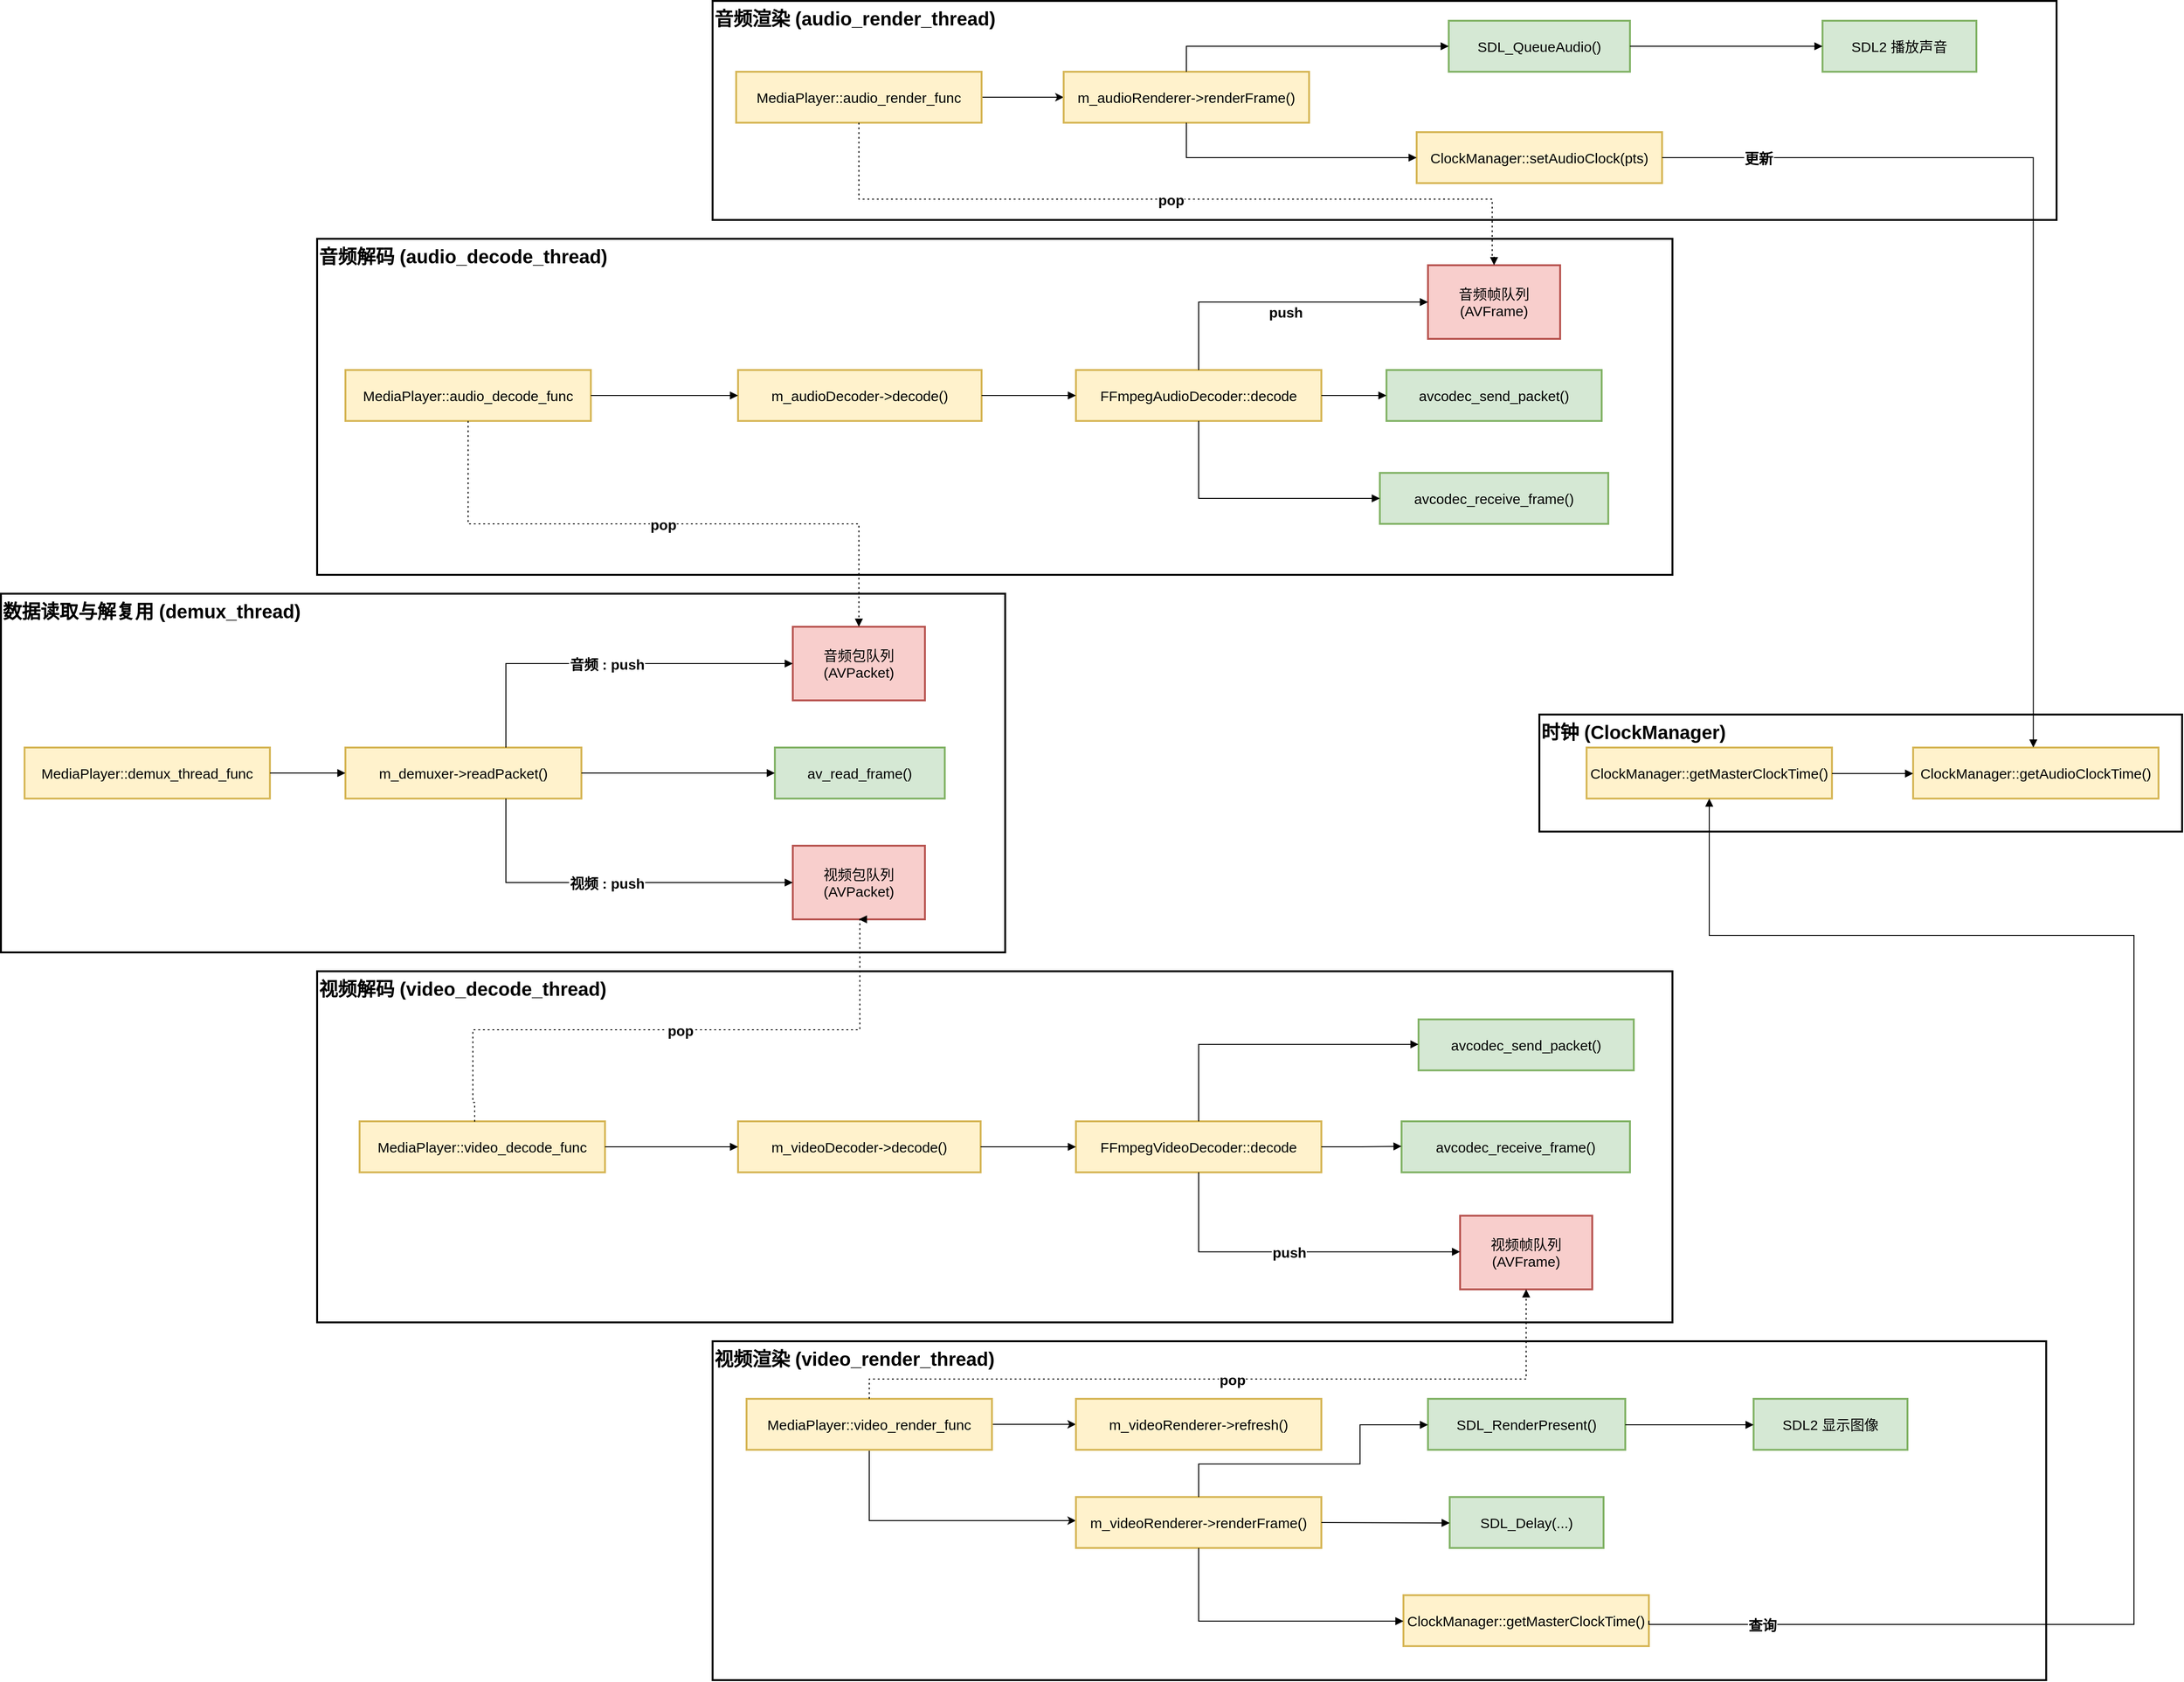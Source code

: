 <mxfile version="27.0.9">
  <diagram id="mOH2bGfiGYrDOPvBgQ04" name="第 1 页">
    <mxGraphModel dx="1938" dy="1400" grid="1" gridSize="10" guides="1" tooltips="1" connect="1" arrows="1" fold="1" page="1" pageScale="1" pageWidth="1654" pageHeight="1169" math="0" shadow="0">
      <root>
        <mxCell id="0" />
        <mxCell id="1" parent="0" />
        <mxCell id="Y9FA6-j31RlSqvjg9tpd-69" value="时钟 (ClockManager)" style="whiteSpace=wrap;strokeWidth=2;fontStyle=1;align=left;verticalAlign=top;fontSize=20;" parent="1" vertex="1">
          <mxGeometry x="1780" y="906" width="681" height="124" as="geometry" />
        </mxCell>
        <mxCell id="Y9FA6-j31RlSqvjg9tpd-70" value="音频渲染 (audio_render_thread)" style="whiteSpace=wrap;strokeWidth=2;fontStyle=1;align=left;verticalAlign=top;fontSize=20;" parent="1" vertex="1">
          <mxGeometry x="904" y="150" width="1424" height="232" as="geometry" />
        </mxCell>
        <mxCell id="Y9FA6-j31RlSqvjg9tpd-71" value="视频渲染 (video_render_thread)" style="whiteSpace=wrap;strokeWidth=2;fontStyle=1;align=left;verticalAlign=top;fontSize=20;" parent="1" vertex="1">
          <mxGeometry x="904" y="1570" width="1413" height="359" as="geometry" />
        </mxCell>
        <mxCell id="Y9FA6-j31RlSqvjg9tpd-72" value="音频解码 (audio_decode_thread)" style="whiteSpace=wrap;strokeWidth=2;align=left;verticalAlign=top;fontStyle=1;fontSize=20;" parent="1" vertex="1">
          <mxGeometry x="485" y="402" width="1436" height="356" as="geometry" />
        </mxCell>
        <mxCell id="Y9FA6-j31RlSqvjg9tpd-73" value="视频解码 (video_decode_thread)" style="whiteSpace=wrap;strokeWidth=2;fontStyle=1;align=left;verticalAlign=top;fontSize=20;" parent="1" vertex="1">
          <mxGeometry x="485" y="1178" width="1436" height="372" as="geometry" />
        </mxCell>
        <mxCell id="Y9FA6-j31RlSqvjg9tpd-74" value="数据读取与解复用  (demux_thread)" style="whiteSpace=wrap;strokeWidth=2;align=left;verticalAlign=top;fontStyle=1;fontSize=20;" parent="1" vertex="1">
          <mxGeometry x="150" y="778" width="1064" height="380" as="geometry" />
        </mxCell>
        <mxCell id="Y9FA6-j31RlSqvjg9tpd-75" value="MediaPlayer::demux_thread_func" style="whiteSpace=wrap;strokeWidth=2;fontSize=15;fillColor=#fff2cc;strokeColor=#d6b656;" parent="1" vertex="1">
          <mxGeometry x="175" y="941" width="260" height="54" as="geometry" />
        </mxCell>
        <mxCell id="Y9FA6-j31RlSqvjg9tpd-76" value="m_demuxer-&gt;readPacket()" style="whiteSpace=wrap;strokeWidth=2;fontSize=15;fillColor=#fff2cc;strokeColor=#d6b656;" parent="1" vertex="1">
          <mxGeometry x="515" y="941" width="250" height="54" as="geometry" />
        </mxCell>
        <mxCell id="Y9FA6-j31RlSqvjg9tpd-77" value="音频包队列&#xa;(AVPacket)" style="whiteSpace=wrap;strokeWidth=2;fontSize=15;fillColor=#f8cecc;strokeColor=#b85450;" parent="1" vertex="1">
          <mxGeometry x="989" y="813" width="140" height="78" as="geometry" />
        </mxCell>
        <mxCell id="Y9FA6-j31RlSqvjg9tpd-78" value="av_read_frame()" style="whiteSpace=wrap;strokeWidth=2;fontSize=15;fillColor=#d5e8d4;strokeColor=#82b366;" parent="1" vertex="1">
          <mxGeometry x="970" y="941" width="180" height="54" as="geometry" />
        </mxCell>
        <mxCell id="Y9FA6-j31RlSqvjg9tpd-79" value="视频包队列&#xa;(AVPacket)" style="whiteSpace=wrap;strokeWidth=2;fontSize=15;fillColor=#f8cecc;strokeColor=#b85450;" parent="1" vertex="1">
          <mxGeometry x="989" y="1045" width="140" height="78" as="geometry" />
        </mxCell>
        <mxCell id="Y9FA6-j31RlSqvjg9tpd-80" value="MediaPlayer::video_decode_func" style="whiteSpace=wrap;strokeWidth=2;fontSize=15;fillColor=#fff2cc;strokeColor=#d6b656;" parent="1" vertex="1">
          <mxGeometry x="530" y="1337" width="260" height="54" as="geometry" />
        </mxCell>
        <mxCell id="Y9FA6-j31RlSqvjg9tpd-81" value="m_videoDecoder-&gt;decode()" style="whiteSpace=wrap;strokeWidth=2;fontSize=15;fillColor=#fff2cc;strokeColor=#d6b656;" parent="1" vertex="1">
          <mxGeometry x="931" y="1337" width="257" height="54" as="geometry" />
        </mxCell>
        <mxCell id="Y9FA6-j31RlSqvjg9tpd-82" value="FFmpegVideoDecoder::decode" style="whiteSpace=wrap;strokeWidth=2;fontSize=15;fillColor=#fff2cc;strokeColor=#d6b656;" parent="1" vertex="1">
          <mxGeometry x="1289" y="1337" width="260" height="54" as="geometry" />
        </mxCell>
        <mxCell id="Y9FA6-j31RlSqvjg9tpd-83" value="avcodec_send_packet()" style="whiteSpace=wrap;strokeWidth=2;fontSize=15;fillColor=#d5e8d4;strokeColor=#82b366;" parent="1" vertex="1">
          <mxGeometry x="1652" y="1229" width="228" height="54" as="geometry" />
        </mxCell>
        <mxCell id="Y9FA6-j31RlSqvjg9tpd-84" value="avcodec_receive_frame()" style="whiteSpace=wrap;strokeWidth=2;fontSize=15;fillColor=#d5e8d4;strokeColor=#82b366;" parent="1" vertex="1">
          <mxGeometry x="1634" y="1337" width="242" height="54" as="geometry" />
        </mxCell>
        <mxCell id="Y9FA6-j31RlSqvjg9tpd-85" value="视频帧队列&#xa;(AVFrame)" style="whiteSpace=wrap;strokeWidth=2;fontSize=15;fillColor=#f8cecc;strokeColor=#b85450;" parent="1" vertex="1">
          <mxGeometry x="1696" y="1437" width="140" height="78" as="geometry" />
        </mxCell>
        <mxCell id="Y9FA6-j31RlSqvjg9tpd-86" value="MediaPlayer::audio_decode_func" style="whiteSpace=wrap;strokeWidth=2;fontSize=15;fillColor=#fff2cc;strokeColor=#d6b656;" parent="1" vertex="1">
          <mxGeometry x="515" y="541" width="260" height="54" as="geometry" />
        </mxCell>
        <mxCell id="Y9FA6-j31RlSqvjg9tpd-87" value="m_audioDecoder-&gt;decode()" style="whiteSpace=wrap;strokeWidth=2;fontSize=15;fillColor=#fff2cc;strokeColor=#d6b656;" parent="1" vertex="1">
          <mxGeometry x="931" y="541" width="258" height="54" as="geometry" />
        </mxCell>
        <mxCell id="Y9FA6-j31RlSqvjg9tpd-88" value="FFmpegAudioDecoder::decode" style="whiteSpace=wrap;strokeWidth=2;fontSize=15;fillColor=#fff2cc;strokeColor=#d6b656;" parent="1" vertex="1">
          <mxGeometry x="1289" y="541" width="260" height="54" as="geometry" />
        </mxCell>
        <mxCell id="Y9FA6-j31RlSqvjg9tpd-89" value="avcodec_send_packet()" style="whiteSpace=wrap;strokeWidth=2;fontSize=15;fillColor=#d5e8d4;strokeColor=#82b366;" parent="1" vertex="1">
          <mxGeometry x="1618" y="541" width="228" height="54" as="geometry" />
        </mxCell>
        <mxCell id="Y9FA6-j31RlSqvjg9tpd-90" value="avcodec_receive_frame()" style="whiteSpace=wrap;strokeWidth=2;fontSize=15;fillColor=#d5e8d4;strokeColor=#82b366;" parent="1" vertex="1">
          <mxGeometry x="1611" y="650" width="242" height="54" as="geometry" />
        </mxCell>
        <mxCell id="Y9FA6-j31RlSqvjg9tpd-91" value="音频帧队列&#xa;(AVFrame)" style="whiteSpace=wrap;strokeWidth=2;fontSize=15;fillColor=#f8cecc;strokeColor=#b85450;" parent="1" vertex="1">
          <mxGeometry x="1662" y="430" width="140" height="78" as="geometry" />
        </mxCell>
        <mxCell id="Y9FA6-j31RlSqvjg9tpd-137" style="edgeStyle=orthogonalEdgeStyle;rounded=0;orthogonalLoop=1;jettySize=auto;html=1;" parent="1" source="Y9FA6-j31RlSqvjg9tpd-92" target="Y9FA6-j31RlSqvjg9tpd-97" edge="1">
          <mxGeometry relative="1" as="geometry" />
        </mxCell>
        <mxCell id="Y9FA6-j31RlSqvjg9tpd-138" style="edgeStyle=orthogonalEdgeStyle;rounded=0;orthogonalLoop=1;jettySize=auto;html=1;exitX=0.508;exitY=0.952;exitDx=0;exitDy=0;exitPerimeter=0;" parent="1" source="Y9FA6-j31RlSqvjg9tpd-92" target="Y9FA6-j31RlSqvjg9tpd-93" edge="1">
          <mxGeometry relative="1" as="geometry">
            <Array as="points">
              <mxPoint x="1070" y="1682" />
              <mxPoint x="1070" y="1760" />
            </Array>
          </mxGeometry>
        </mxCell>
        <mxCell id="Y9FA6-j31RlSqvjg9tpd-92" value="MediaPlayer::video_render_func" style="whiteSpace=wrap;strokeWidth=2;fontSize=15;fillColor=#fff2cc;strokeColor=#d6b656;" parent="1" vertex="1">
          <mxGeometry x="940" y="1631" width="260" height="54" as="geometry" />
        </mxCell>
        <mxCell id="Y9FA6-j31RlSqvjg9tpd-93" value="m_videoRenderer-&gt;renderFrame()" style="whiteSpace=wrap;strokeWidth=2;fontSize=15;fillColor=#fff2cc;strokeColor=#d6b656;" parent="1" vertex="1">
          <mxGeometry x="1289" y="1735" width="260" height="54" as="geometry" />
        </mxCell>
        <mxCell id="Y9FA6-j31RlSqvjg9tpd-94" value="ClockManager::getMasterClockTime()" style="whiteSpace=wrap;strokeWidth=2;fontSize=15;fillColor=#fff2cc;strokeColor=#d6b656;" parent="1" vertex="1">
          <mxGeometry x="1636" y="1839" width="260" height="54" as="geometry" />
        </mxCell>
        <mxCell id="Y9FA6-j31RlSqvjg9tpd-95" value="SDL_Delay(...)" style="whiteSpace=wrap;strokeWidth=2;fontSize=15;fillColor=#d5e8d4;strokeColor=#82b366;" parent="1" vertex="1">
          <mxGeometry x="1685" y="1735" width="163" height="54" as="geometry" />
        </mxCell>
        <mxCell id="Y9FA6-j31RlSqvjg9tpd-96" value="SDL_RenderPresent()" style="whiteSpace=wrap;strokeWidth=2;fontSize=15;fillColor=#d5e8d4;strokeColor=#82b366;" parent="1" vertex="1">
          <mxGeometry x="1662" y="1631" width="209" height="54" as="geometry" />
        </mxCell>
        <mxCell id="Y9FA6-j31RlSqvjg9tpd-97" value="m_videoRenderer-&gt;refresh()" style="whiteSpace=wrap;strokeWidth=2;fontSize=15;fillColor=#fff2cc;strokeColor=#d6b656;" parent="1" vertex="1">
          <mxGeometry x="1289" y="1631" width="260" height="54" as="geometry" />
        </mxCell>
        <mxCell id="Y9FA6-j31RlSqvjg9tpd-98" value="SDL2 显示图像" style="whiteSpace=wrap;strokeWidth=2;fontSize=15;fillColor=#d5e8d4;strokeColor=#82b366;" parent="1" vertex="1">
          <mxGeometry x="2007" y="1631" width="163" height="54" as="geometry" />
        </mxCell>
        <mxCell id="Y9FA6-j31RlSqvjg9tpd-139" style="edgeStyle=orthogonalEdgeStyle;rounded=0;orthogonalLoop=1;jettySize=auto;html=1;" parent="1" source="Y9FA6-j31RlSqvjg9tpd-99" target="Y9FA6-j31RlSqvjg9tpd-100" edge="1">
          <mxGeometry relative="1" as="geometry" />
        </mxCell>
        <mxCell id="Y9FA6-j31RlSqvjg9tpd-99" value="MediaPlayer::audio_render_func" style="whiteSpace=wrap;strokeWidth=2;fontSize=15;fillColor=#fff2cc;strokeColor=#d6b656;" parent="1" vertex="1">
          <mxGeometry x="929" y="225" width="260" height="54" as="geometry" />
        </mxCell>
        <mxCell id="Y9FA6-j31RlSqvjg9tpd-100" value="m_audioRenderer-&gt;renderFrame()" style="whiteSpace=wrap;strokeWidth=2;fontSize=15;fillColor=#fff2cc;strokeColor=#d6b656;" parent="1" vertex="1">
          <mxGeometry x="1276" y="225" width="260" height="54" as="geometry" />
        </mxCell>
        <mxCell id="Y9FA6-j31RlSqvjg9tpd-101" value="ClockManager::setAudioClock(pts)" style="whiteSpace=wrap;strokeWidth=2;fontSize=15;fillColor=#fff2cc;strokeColor=#d6b656;" parent="1" vertex="1">
          <mxGeometry x="1650" y="289" width="260" height="54" as="geometry" />
        </mxCell>
        <mxCell id="Y9FA6-j31RlSqvjg9tpd-102" value="SDL_QueueAudio()" style="whiteSpace=wrap;strokeWidth=2;fontSize=15;fillColor=#d5e8d4;strokeColor=#82b366;" parent="1" vertex="1">
          <mxGeometry x="1684" y="171" width="192" height="54" as="geometry" />
        </mxCell>
        <mxCell id="Y9FA6-j31RlSqvjg9tpd-103" value="SDL2 播放声音" style="whiteSpace=wrap;strokeWidth=2;fontSize=15;fillColor=#d5e8d4;strokeColor=#82b366;" parent="1" vertex="1">
          <mxGeometry x="2080" y="171" width="163" height="54" as="geometry" />
        </mxCell>
        <mxCell id="Y9FA6-j31RlSqvjg9tpd-104" value="ClockManager::getMasterClockTime()" style="whiteSpace=wrap;strokeWidth=2;fontSize=15;fillColor=#fff2cc;strokeColor=#d6b656;" parent="1" vertex="1">
          <mxGeometry x="1830" y="941" width="260" height="54" as="geometry" />
        </mxCell>
        <mxCell id="Y9FA6-j31RlSqvjg9tpd-105" value="ClockManager::getAudioClockTime()" style="whiteSpace=wrap;strokeWidth=2;fontSize=15;fillColor=#fff2cc;strokeColor=#d6b656;" parent="1" vertex="1">
          <mxGeometry x="2176" y="941" width="260" height="54" as="geometry" />
        </mxCell>
        <mxCell id="Y9FA6-j31RlSqvjg9tpd-106" value="" style="curved=1;startArrow=none;endArrow=block;exitX=1;exitY=0.5;entryX=0;entryY=0.5;rounded=0;" parent="1" source="Y9FA6-j31RlSqvjg9tpd-75" target="Y9FA6-j31RlSqvjg9tpd-76" edge="1">
          <mxGeometry relative="1" as="geometry">
            <Array as="points" />
          </mxGeometry>
        </mxCell>
        <mxCell id="Y9FA6-j31RlSqvjg9tpd-107" value="音频 : push" style="startArrow=none;endArrow=block;exitX=0.68;exitY=0;entryX=0;entryY=0.5;rounded=0;fontSize=15;fontStyle=1;edgeStyle=orthogonalEdgeStyle;" parent="1" source="Y9FA6-j31RlSqvjg9tpd-76" target="Y9FA6-j31RlSqvjg9tpd-77" edge="1">
          <mxGeometry relative="1" as="geometry" />
        </mxCell>
        <mxCell id="Y9FA6-j31RlSqvjg9tpd-108" value="" style="curved=1;startArrow=none;endArrow=block;exitX=1;exitY=0.5;entryX=0;entryY=0.5;rounded=0;" parent="1" source="Y9FA6-j31RlSqvjg9tpd-76" target="Y9FA6-j31RlSqvjg9tpd-78" edge="1">
          <mxGeometry relative="1" as="geometry">
            <Array as="points" />
          </mxGeometry>
        </mxCell>
        <mxCell id="Y9FA6-j31RlSqvjg9tpd-109" value="视频 : push" style="startArrow=none;endArrow=block;exitX=0.68;exitY=1;entryX=0;entryY=0.5;rounded=0;fontSize=15;fontStyle=1;edgeStyle=orthogonalEdgeStyle;" parent="1" source="Y9FA6-j31RlSqvjg9tpd-76" target="Y9FA6-j31RlSqvjg9tpd-79" edge="1">
          <mxGeometry relative="1" as="geometry" />
        </mxCell>
        <mxCell id="Y9FA6-j31RlSqvjg9tpd-110" value="pop" style="dashed=1;dashPattern=2 3;startArrow=none;endArrow=block;exitX=0.469;exitY=0.007;entryX=0.5;entryY=1;rounded=0;edgeStyle=orthogonalEdgeStyle;strokeWidth=1;entryDx=0;entryDy=0;fontSize=15;fontStyle=1;exitDx=0;exitDy=0;exitPerimeter=0;" parent="1" source="Y9FA6-j31RlSqvjg9tpd-80" target="Y9FA6-j31RlSqvjg9tpd-79" edge="1">
          <mxGeometry x="0.019" relative="1" as="geometry">
            <Array as="points">
              <mxPoint x="650" y="1317" />
              <mxPoint x="650" y="1240" />
              <mxPoint x="1060" y="1240" />
              <mxPoint x="1060" y="1123" />
            </Array>
            <mxPoint as="offset" />
          </mxGeometry>
        </mxCell>
        <mxCell id="Y9FA6-j31RlSqvjg9tpd-111" value="" style="startArrow=none;endArrow=block;exitX=1;exitY=0.5;entryX=0;entryY=0.5;rounded=0;exitDx=0;exitDy=0;edgeStyle=orthogonalEdgeStyle;" parent="1" source="Y9FA6-j31RlSqvjg9tpd-80" target="Y9FA6-j31RlSqvjg9tpd-81" edge="1">
          <mxGeometry relative="1" as="geometry" />
        </mxCell>
        <mxCell id="Y9FA6-j31RlSqvjg9tpd-112" value="" style="curved=1;startArrow=none;endArrow=block;exitX=1;exitY=0.5;entryX=0;entryY=0.5;rounded=0;" parent="1" source="Y9FA6-j31RlSqvjg9tpd-81" target="Y9FA6-j31RlSqvjg9tpd-82" edge="1">
          <mxGeometry relative="1" as="geometry">
            <Array as="points" />
          </mxGeometry>
        </mxCell>
        <mxCell id="Y9FA6-j31RlSqvjg9tpd-113" value="" style="startArrow=none;endArrow=block;exitX=0.5;exitY=0;entryX=0;entryY=0.49;rounded=0;edgeStyle=orthogonalEdgeStyle;exitDx=0;exitDy=0;" parent="1" source="Y9FA6-j31RlSqvjg9tpd-82" target="Y9FA6-j31RlSqvjg9tpd-83" edge="1">
          <mxGeometry relative="1" as="geometry" />
        </mxCell>
        <mxCell id="Y9FA6-j31RlSqvjg9tpd-114" value="" style="startArrow=none;endArrow=block;exitX=1;exitY=0.5;entryX=0;entryY=0.49;rounded=0;edgeStyle=orthogonalEdgeStyle;exitDx=0;exitDy=0;" parent="1" source="Y9FA6-j31RlSqvjg9tpd-82" target="Y9FA6-j31RlSqvjg9tpd-84" edge="1">
          <mxGeometry relative="1" as="geometry" />
        </mxCell>
        <mxCell id="Y9FA6-j31RlSqvjg9tpd-115" value="push" style="startArrow=none;endArrow=block;exitX=0.5;exitY=1;entryX=0;entryY=0.49;rounded=0;fontSize=15;fontStyle=1;edgeStyle=orthogonalEdgeStyle;exitDx=0;exitDy=0;" parent="1" source="Y9FA6-j31RlSqvjg9tpd-82" target="Y9FA6-j31RlSqvjg9tpd-85" edge="1">
          <mxGeometry relative="1" as="geometry" />
        </mxCell>
        <mxCell id="Y9FA6-j31RlSqvjg9tpd-116" value="pop" style="dashed=1;dashPattern=2 3;startArrow=none;endArrow=block;exitX=0.5;exitY=1;rounded=0;edgeStyle=orthogonalEdgeStyle;strokeWidth=1;exitDx=0;exitDy=0;fontSize=15;fontStyle=1" parent="1" source="Y9FA6-j31RlSqvjg9tpd-86" target="Y9FA6-j31RlSqvjg9tpd-77" edge="1">
          <mxGeometry relative="1" as="geometry" />
        </mxCell>
        <mxCell id="Y9FA6-j31RlSqvjg9tpd-117" value="" style="curved=1;startArrow=none;endArrow=block;exitX=1;exitY=0.5;entryX=0;entryY=0.5;rounded=0;exitDx=0;exitDy=0;" parent="1" source="Y9FA6-j31RlSqvjg9tpd-86" target="Y9FA6-j31RlSqvjg9tpd-87" edge="1">
          <mxGeometry relative="1" as="geometry">
            <Array as="points">
              <mxPoint x="837" y="568" />
            </Array>
          </mxGeometry>
        </mxCell>
        <mxCell id="Y9FA6-j31RlSqvjg9tpd-118" value="" style="curved=1;startArrow=none;endArrow=block;exitX=1;exitY=0.5;entryX=0;entryY=0.5;rounded=0;" parent="1" source="Y9FA6-j31RlSqvjg9tpd-87" target="Y9FA6-j31RlSqvjg9tpd-88" edge="1">
          <mxGeometry relative="1" as="geometry">
            <Array as="points" />
          </mxGeometry>
        </mxCell>
        <mxCell id="Y9FA6-j31RlSqvjg9tpd-119" value="" style="curved=1;startArrow=none;endArrow=block;exitX=1;exitY=0.5;entryX=0;entryY=0.5;rounded=0;exitDx=0;exitDy=0;" parent="1" source="Y9FA6-j31RlSqvjg9tpd-88" target="Y9FA6-j31RlSqvjg9tpd-89" edge="1">
          <mxGeometry relative="1" as="geometry">
            <Array as="points" />
          </mxGeometry>
        </mxCell>
        <mxCell id="Y9FA6-j31RlSqvjg9tpd-120" value="" style="startArrow=none;endArrow=block;exitX=0.5;exitY=1;entryX=0;entryY=0.5;rounded=0;exitDx=0;exitDy=0;edgeStyle=orthogonalEdgeStyle;" parent="1" source="Y9FA6-j31RlSqvjg9tpd-88" target="Y9FA6-j31RlSqvjg9tpd-90" edge="1">
          <mxGeometry relative="1" as="geometry" />
        </mxCell>
        <mxCell id="Y9FA6-j31RlSqvjg9tpd-121" value="push" style="startArrow=none;endArrow=block;exitX=0.5;exitY=0;entryX=0;entryY=0.5;rounded=0;exitDx=0;exitDy=0;fontSize=15;fontStyle=1;edgeStyle=orthogonalEdgeStyle;" parent="1" source="Y9FA6-j31RlSqvjg9tpd-88" target="Y9FA6-j31RlSqvjg9tpd-91" edge="1">
          <mxGeometry x="0.044" y="-10" relative="1" as="geometry">
            <mxPoint as="offset" />
          </mxGeometry>
        </mxCell>
        <mxCell id="Y9FA6-j31RlSqvjg9tpd-122" value="pop" style="dashed=1;dashPattern=2 3;startArrow=none;endArrow=block;exitX=0.5;exitY=0;entryX=0.5;entryY=1;rounded=0;fontSize=15;fontStyle=1;edgeStyle=orthogonalEdgeStyle;exitDx=0;exitDy=0;entryDx=0;entryDy=0;" parent="1" source="Y9FA6-j31RlSqvjg9tpd-92" target="Y9FA6-j31RlSqvjg9tpd-85" edge="1">
          <mxGeometry relative="1" as="geometry">
            <Array as="points">
              <mxPoint x="1070" y="1610" />
              <mxPoint x="1766" y="1610" />
            </Array>
          </mxGeometry>
        </mxCell>
        <mxCell id="Y9FA6-j31RlSqvjg9tpd-124" value="" style="startArrow=none;endArrow=block;exitX=0.5;exitY=1;entryX=0;entryY=0.51;rounded=0;edgeStyle=orthogonalEdgeStyle;exitDx=0;exitDy=0;" parent="1" source="Y9FA6-j31RlSqvjg9tpd-93" target="Y9FA6-j31RlSqvjg9tpd-94" edge="1">
          <mxGeometry relative="1" as="geometry" />
        </mxCell>
        <mxCell id="Y9FA6-j31RlSqvjg9tpd-125" value="" style="curved=1;startArrow=none;endArrow=block;exitX=1;exitY=0.5;entryX=0;entryY=0.51;rounded=0;exitDx=0;exitDy=0;" parent="1" source="Y9FA6-j31RlSqvjg9tpd-93" target="Y9FA6-j31RlSqvjg9tpd-95" edge="1">
          <mxGeometry relative="1" as="geometry">
            <Array as="points">
              <mxPoint x="1593" y="1762" />
            </Array>
          </mxGeometry>
        </mxCell>
        <mxCell id="Y9FA6-j31RlSqvjg9tpd-126" value="" style="startArrow=none;endArrow=block;exitX=0.5;exitY=0;entryX=0;entryY=0.51;rounded=0;edgeStyle=orthogonalEdgeStyle;exitDx=0;exitDy=0;" parent="1" source="Y9FA6-j31RlSqvjg9tpd-93" target="Y9FA6-j31RlSqvjg9tpd-96" edge="1">
          <mxGeometry relative="1" as="geometry">
            <Array as="points">
              <mxPoint x="1419" y="1700" />
              <mxPoint x="1590" y="1700" />
              <mxPoint x="1590" y="1659" />
            </Array>
          </mxGeometry>
        </mxCell>
        <mxCell id="Y9FA6-j31RlSqvjg9tpd-128" value="" style="curved=1;startArrow=none;endArrow=block;exitX=1;exitY=0.51;entryX=0;entryY=0.51;rounded=0;" parent="1" source="Y9FA6-j31RlSqvjg9tpd-96" target="Y9FA6-j31RlSqvjg9tpd-98" edge="1">
          <mxGeometry relative="1" as="geometry">
            <Array as="points" />
          </mxGeometry>
        </mxCell>
        <mxCell id="Y9FA6-j31RlSqvjg9tpd-129" value="pop" style="dashed=1;dashPattern=2 3;startArrow=none;endArrow=block;exitX=0.5;exitY=1;rounded=0;edgeStyle=orthogonalEdgeStyle;fontSize=15;exitDx=0;exitDy=0;fontStyle=1" parent="1" source="Y9FA6-j31RlSqvjg9tpd-99" target="Y9FA6-j31RlSqvjg9tpd-91" edge="1">
          <mxGeometry x="-0.0" relative="1" as="geometry">
            <Array as="points">
              <mxPoint x="1059" y="360" />
              <mxPoint x="1730" y="360" />
              <mxPoint x="1730" y="420" />
              <mxPoint x="1732" y="420" />
            </Array>
            <mxPoint x="1732" y="430" as="targetPoint" />
            <mxPoint as="offset" />
          </mxGeometry>
        </mxCell>
        <mxCell id="Y9FA6-j31RlSqvjg9tpd-131" value="" style="startArrow=none;endArrow=block;exitX=0.5;exitY=1;entryX=0;entryY=0.5;rounded=0;edgeStyle=orthogonalEdgeStyle;exitDx=0;exitDy=0;" parent="1" source="Y9FA6-j31RlSqvjg9tpd-100" target="Y9FA6-j31RlSqvjg9tpd-101" edge="1">
          <mxGeometry relative="1" as="geometry" />
        </mxCell>
        <mxCell id="Y9FA6-j31RlSqvjg9tpd-132" value="" style="startArrow=none;endArrow=block;exitX=0.5;exitY=0;entryX=0;entryY=0.5;rounded=0;exitDx=0;exitDy=0;edgeStyle=orthogonalEdgeStyle;" parent="1" source="Y9FA6-j31RlSqvjg9tpd-100" target="Y9FA6-j31RlSqvjg9tpd-102" edge="1">
          <mxGeometry relative="1" as="geometry" />
        </mxCell>
        <mxCell id="Y9FA6-j31RlSqvjg9tpd-133" value="" style="curved=1;startArrow=none;endArrow=block;exitX=1;exitY=0.5;entryX=0;entryY=0.5;rounded=0;" parent="1" source="Y9FA6-j31RlSqvjg9tpd-102" target="Y9FA6-j31RlSqvjg9tpd-103" edge="1">
          <mxGeometry relative="1" as="geometry">
            <Array as="points" />
          </mxGeometry>
        </mxCell>
        <mxCell id="Y9FA6-j31RlSqvjg9tpd-134" value="" style="curved=1;startArrow=none;endArrow=block;exitX=1;exitY=0.51;entryX=0;entryY=0.51;rounded=0;" parent="1" source="Y9FA6-j31RlSqvjg9tpd-104" target="Y9FA6-j31RlSqvjg9tpd-105" edge="1">
          <mxGeometry relative="1" as="geometry">
            <Array as="points" />
          </mxGeometry>
        </mxCell>
        <mxCell id="Y9FA6-j31RlSqvjg9tpd-135" value="查询" style="startArrow=none;endArrow=block;exitX=1;exitY=0.5;entryX=0.5;entryY=1;rounded=0;edgeStyle=orthogonalEdgeStyle;strokeWidth=1;entryDx=0;entryDy=0;exitDx=0;exitDy=0;fontSize=15;fontStyle=1" parent="1" source="Y9FA6-j31RlSqvjg9tpd-94" target="Y9FA6-j31RlSqvjg9tpd-104" edge="1">
          <mxGeometry x="-0.866" relative="1" as="geometry">
            <Array as="points">
              <mxPoint x="1896" y="1870" />
              <mxPoint x="2410" y="1870" />
              <mxPoint x="2410" y="1140" />
              <mxPoint x="1960" y="1140" />
            </Array>
            <mxPoint x="1" as="offset" />
          </mxGeometry>
        </mxCell>
        <mxCell id="Y9FA6-j31RlSqvjg9tpd-136" value="更新" style="startArrow=none;endArrow=block;exitX=1;exitY=0.5;entryX=0.49;entryY=0.01;rounded=0;fontSize=15;fontStyle=1;edgeStyle=orthogonalEdgeStyle;" parent="1" source="Y9FA6-j31RlSqvjg9tpd-101" target="Y9FA6-j31RlSqvjg9tpd-105" edge="1">
          <mxGeometry x="-0.799" relative="1" as="geometry">
            <mxPoint as="offset" />
          </mxGeometry>
        </mxCell>
      </root>
    </mxGraphModel>
  </diagram>
</mxfile>
